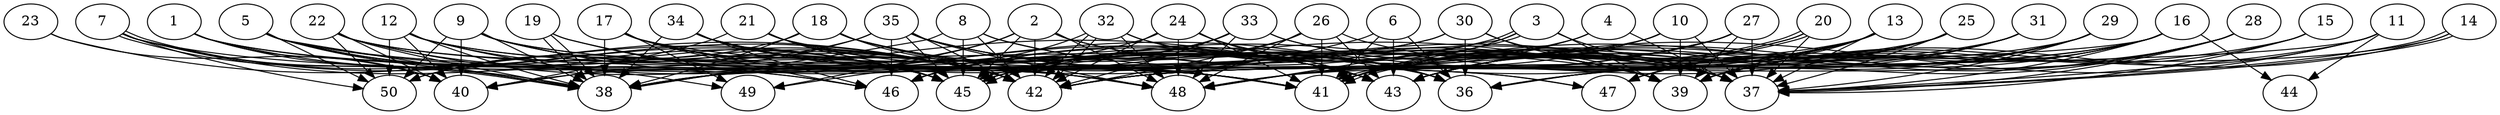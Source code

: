 // DAG automatically generated by daggen at Thu Oct  3 14:07:57 2019
// ./daggen --dot -n 50 --ccr 0.3 --fat 0.9 --regular 0.7 --density 0.7 --mindata 5242880 --maxdata 52428800 
digraph G {
  1 [size="80356693", alpha="0.15", expect_size="24107008"] 
  1 -> 38 [size ="24107008"]
  1 -> 40 [size ="24107008"]
  1 -> 41 [size ="24107008"]
  1 -> 45 [size ="24107008"]
  1 -> 48 [size ="24107008"]
  2 [size="117080747", alpha="0.12", expect_size="35124224"] 
  2 -> 37 [size ="35124224"]
  2 -> 38 [size ="35124224"]
  2 -> 39 [size ="35124224"]
  2 -> 42 [size ="35124224"]
  2 -> 45 [size ="35124224"]
  2 -> 48 [size ="35124224"]
  2 -> 49 [size ="35124224"]
  3 [size="56337067", alpha="0.08", expect_size="16901120"] 
  3 -> 37 [size ="16901120"]
  3 -> 39 [size ="16901120"]
  3 -> 41 [size ="16901120"]
  3 -> 45 [size ="16901120"]
  3 -> 45 [size ="16901120"]
  3 -> 48 [size ="16901120"]
  4 [size="43086507", alpha="0.02", expect_size="12925952"] 
  4 -> 37 [size ="12925952"]
  4 -> 45 [size ="12925952"]
  4 -> 48 [size ="12925952"]
  5 [size="163368960", alpha="0.02", expect_size="49010688"] 
  5 -> 38 [size ="49010688"]
  5 -> 41 [size ="49010688"]
  5 -> 42 [size ="49010688"]
  5 -> 45 [size ="49010688"]
  5 -> 46 [size ="49010688"]
  5 -> 47 [size ="49010688"]
  5 -> 49 [size ="49010688"]
  5 -> 50 [size ="49010688"]
  6 [size="42222933", alpha="0.11", expect_size="12666880"] 
  6 -> 36 [size ="12666880"]
  6 -> 38 [size ="12666880"]
  6 -> 41 [size ="12666880"]
  6 -> 43 [size ="12666880"]
  7 [size="80220160", alpha="0.08", expect_size="24066048"] 
  7 -> 38 [size ="24066048"]
  7 -> 38 [size ="24066048"]
  7 -> 41 [size ="24066048"]
  7 -> 42 [size ="24066048"]
  7 -> 45 [size ="24066048"]
  7 -> 46 [size ="24066048"]
  7 -> 50 [size ="24066048"]
  8 [size="70864213", alpha="0.15", expect_size="21259264"] 
  8 -> 36 [size ="21259264"]
  8 -> 38 [size ="21259264"]
  8 -> 39 [size ="21259264"]
  8 -> 42 [size ="21259264"]
  8 -> 45 [size ="21259264"]
  9 [size="120477013", alpha="0.13", expect_size="36143104"] 
  9 -> 36 [size ="36143104"]
  9 -> 38 [size ="36143104"]
  9 -> 39 [size ="36143104"]
  9 -> 40 [size ="36143104"]
  9 -> 41 [size ="36143104"]
  9 -> 42 [size ="36143104"]
  9 -> 45 [size ="36143104"]
  9 -> 50 [size ="36143104"]
  10 [size="168502613", alpha="0.06", expect_size="50550784"] 
  10 -> 37 [size ="50550784"]
  10 -> 38 [size ="50550784"]
  10 -> 39 [size ="50550784"]
  10 -> 41 [size ="50550784"]
  10 -> 48 [size ="50550784"]
  11 [size="36454400", alpha="0.17", expect_size="10936320"] 
  11 -> 37 [size ="10936320"]
  11 -> 38 [size ="10936320"]
  11 -> 39 [size ="10936320"]
  11 -> 43 [size ="10936320"]
  11 -> 44 [size ="10936320"]
  12 [size="157904213", alpha="0.06", expect_size="47371264"] 
  12 -> 37 [size ="47371264"]
  12 -> 38 [size ="47371264"]
  12 -> 40 [size ="47371264"]
  12 -> 41 [size ="47371264"]
  12 -> 42 [size ="47371264"]
  12 -> 48 [size ="47371264"]
  12 -> 50 [size ="47371264"]
  13 [size="91613867", alpha="0.10", expect_size="27484160"] 
  13 -> 36 [size ="27484160"]
  13 -> 37 [size ="27484160"]
  13 -> 39 [size ="27484160"]
  13 -> 41 [size ="27484160"]
  13 -> 42 [size ="27484160"]
  13 -> 43 [size ="27484160"]
  13 -> 45 [size ="27484160"]
  13 -> 47 [size ="27484160"]
  14 [size="152340480", alpha="0.19", expect_size="45702144"] 
  14 -> 37 [size ="45702144"]
  14 -> 37 [size ="45702144"]
  14 -> 39 [size ="45702144"]
  14 -> 41 [size ="45702144"]
  15 [size="164785493", alpha="0.09", expect_size="49435648"] 
  15 -> 37 [size ="49435648"]
  15 -> 39 [size ="49435648"]
  15 -> 42 [size ="49435648"]
  16 [size="24432640", alpha="0.12", expect_size="7329792"] 
  16 -> 37 [size ="7329792"]
  16 -> 38 [size ="7329792"]
  16 -> 39 [size ="7329792"]
  16 -> 42 [size ="7329792"]
  16 -> 43 [size ="7329792"]
  16 -> 44 [size ="7329792"]
  16 -> 47 [size ="7329792"]
  16 -> 48 [size ="7329792"]
  17 [size="108550827", alpha="0.14", expect_size="32565248"] 
  17 -> 37 [size ="32565248"]
  17 -> 38 [size ="32565248"]
  17 -> 41 [size ="32565248"]
  17 -> 42 [size ="32565248"]
  17 -> 43 [size ="32565248"]
  17 -> 45 [size ="32565248"]
  17 -> 46 [size ="32565248"]
  17 -> 49 [size ="32565248"]
  18 [size="174120960", alpha="0.02", expect_size="52236288"] 
  18 -> 37 [size ="52236288"]
  18 -> 38 [size ="52236288"]
  18 -> 41 [size ="52236288"]
  18 -> 42 [size ="52236288"]
  18 -> 43 [size ="52236288"]
  18 -> 50 [size ="52236288"]
  19 [size="131966293", alpha="0.08", expect_size="39589888"] 
  19 -> 38 [size ="39589888"]
  19 -> 38 [size ="39589888"]
  19 -> 41 [size ="39589888"]
  19 -> 43 [size ="39589888"]
  20 [size="80500053", alpha="0.01", expect_size="24150016"] 
  20 -> 37 [size ="24150016"]
  20 -> 41 [size ="24150016"]
  20 -> 41 [size ="24150016"]
  20 -> 42 [size ="24150016"]
  20 -> 43 [size ="24150016"]
  21 [size="127204693", alpha="0.03", expect_size="38161408"] 
  21 -> 40 [size ="38161408"]
  21 -> 42 [size ="38161408"]
  21 -> 43 [size ="38161408"]
  21 -> 45 [size ="38161408"]
  21 -> 47 [size ="38161408"]
  22 [size="102884693", alpha="0.17", expect_size="30865408"] 
  22 -> 36 [size ="30865408"]
  22 -> 38 [size ="30865408"]
  22 -> 40 [size ="30865408"]
  22 -> 42 [size ="30865408"]
  22 -> 43 [size ="30865408"]
  22 -> 48 [size ="30865408"]
  22 -> 50 [size ="30865408"]
  23 [size="151657813", alpha="0.16", expect_size="45497344"] 
  23 -> 40 [size ="45497344"]
  23 -> 42 [size ="45497344"]
  24 [size="70642347", alpha="0.18", expect_size="21192704"] 
  24 -> 36 [size ="21192704"]
  24 -> 41 [size ="21192704"]
  24 -> 42 [size ="21192704"]
  24 -> 43 [size ="21192704"]
  24 -> 48 [size ="21192704"]
  24 -> 49 [size ="21192704"]
  25 [size="62429867", alpha="0.19", expect_size="18728960"] 
  25 -> 36 [size ="18728960"]
  25 -> 37 [size ="18728960"]
  25 -> 42 [size ="18728960"]
  25 -> 43 [size ="18728960"]
  25 -> 47 [size ="18728960"]
  25 -> 48 [size ="18728960"]
  26 [size="134884693", alpha="0.02", expect_size="40465408"] 
  26 -> 37 [size ="40465408"]
  26 -> 41 [size ="40465408"]
  26 -> 42 [size ="40465408"]
  26 -> 43 [size ="40465408"]
  26 -> 46 [size ="40465408"]
  26 -> 48 [size ="40465408"]
  27 [size="71860907", alpha="0.14", expect_size="21558272"] 
  27 -> 37 [size ="21558272"]
  27 -> 39 [size ="21558272"]
  27 -> 41 [size ="21558272"]
  27 -> 43 [size ="21558272"]
  27 -> 45 [size ="21558272"]
  27 -> 46 [size ="21558272"]
  28 [size="28532053", alpha="0.13", expect_size="8559616"] 
  28 -> 36 [size ="8559616"]
  28 -> 37 [size ="8559616"]
  28 -> 39 [size ="8559616"]
  28 -> 41 [size ="8559616"]
  28 -> 43 [size ="8559616"]
  29 [size="42656427", alpha="0.05", expect_size="12796928"] 
  29 -> 36 [size ="12796928"]
  29 -> 37 [size ="12796928"]
  29 -> 39 [size ="12796928"]
  29 -> 41 [size ="12796928"]
  29 -> 43 [size ="12796928"]
  29 -> 45 [size ="12796928"]
  30 [size="105089707", alpha="0.16", expect_size="31526912"] 
  30 -> 36 [size ="31526912"]
  30 -> 37 [size ="31526912"]
  30 -> 38 [size ="31526912"]
  30 -> 39 [size ="31526912"]
  30 -> 40 [size ="31526912"]
  31 [size="115196587", alpha="0.09", expect_size="34558976"] 
  31 -> 36 [size ="34558976"]
  31 -> 39 [size ="34558976"]
  31 -> 41 [size ="34558976"]
  31 -> 42 [size ="34558976"]
  31 -> 47 [size ="34558976"]
  32 [size="135857493", alpha="0.00", expect_size="40757248"] 
  32 -> 36 [size ="40757248"]
  32 -> 39 [size ="40757248"]
  32 -> 42 [size ="40757248"]
  32 -> 42 [size ="40757248"]
  32 -> 46 [size ="40757248"]
  32 -> 48 [size ="40757248"]
  33 [size="109390507", alpha="0.01", expect_size="32817152"] 
  33 -> 37 [size ="32817152"]
  33 -> 39 [size ="32817152"]
  33 -> 42 [size ="32817152"]
  33 -> 45 [size ="32817152"]
  33 -> 46 [size ="32817152"]
  33 -> 48 [size ="32817152"]
  34 [size="74663253", alpha="0.19", expect_size="22398976"] 
  34 -> 38 [size ="22398976"]
  34 -> 39 [size ="22398976"]
  34 -> 42 [size ="22398976"]
  34 -> 43 [size ="22398976"]
  34 -> 45 [size ="22398976"]
  34 -> 46 [size ="22398976"]
  34 -> 48 [size ="22398976"]
  35 [size="57285973", alpha="0.15", expect_size="17185792"] 
  35 -> 36 [size ="17185792"]
  35 -> 37 [size ="17185792"]
  35 -> 39 [size ="17185792"]
  35 -> 40 [size ="17185792"]
  35 -> 42 [size ="17185792"]
  35 -> 43 [size ="17185792"]
  35 -> 45 [size ="17185792"]
  35 -> 46 [size ="17185792"]
  35 -> 48 [size ="17185792"]
  35 -> 50 [size ="17185792"]
  36 [size="45868373", alpha="0.13", expect_size="13760512"] 
  37 [size="65160533", alpha="0.02", expect_size="19548160"] 
  38 [size="20616533", alpha="0.11", expect_size="6184960"] 
  39 [size="122914133", alpha="0.14", expect_size="36874240"] 
  40 [size="160488107", alpha="0.06", expect_size="48146432"] 
  41 [size="127081813", alpha="0.11", expect_size="38124544"] 
  42 [size="41669973", alpha="0.08", expect_size="12500992"] 
  43 [size="44683947", alpha="0.01", expect_size="13405184"] 
  44 [size="52981760", alpha="0.01", expect_size="15894528"] 
  45 [size="44141227", alpha="0.07", expect_size="13242368"] 
  46 [size="165474987", alpha="0.08", expect_size="49642496"] 
  47 [size="109363200", alpha="0.15", expect_size="32808960"] 
  48 [size="124170240", alpha="0.05", expect_size="37251072"] 
  49 [size="51971413", alpha="0.17", expect_size="15591424"] 
  50 [size="164543147", alpha="0.00", expect_size="49362944"] 
}
